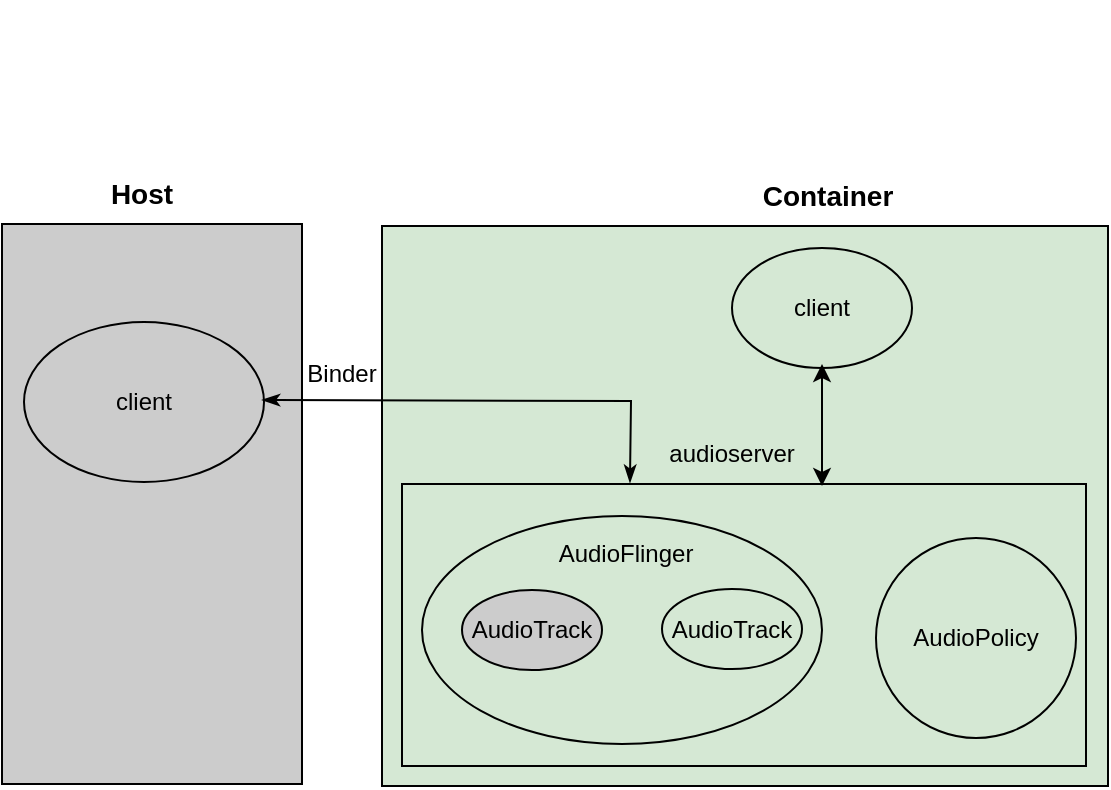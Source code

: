 <mxfile version="26.2.13">
  <diagram name="Page-1" id="jQtDj7ynQ89OkWoKHaAK">
    <mxGraphModel dx="788" dy="497" grid="1" gridSize="10" guides="1" tooltips="1" connect="1" arrows="1" fold="1" page="1" pageScale="1" pageWidth="850" pageHeight="1100" math="0" shadow="0">
      <root>
        <mxCell id="0" />
        <mxCell id="1" parent="0" />
        <mxCell id="0DBIrk33TarPp2UynQot-2" value="" style="rounded=0;whiteSpace=wrap;html=1;fillColor=#D5E8D4;" parent="1" vertex="1">
          <mxGeometry x="360" y="151" width="363" height="280" as="geometry" />
        </mxCell>
        <mxCell id="0DBIrk33TarPp2UynQot-1" value="" style="rounded=0;whiteSpace=wrap;html=1;fillColor=#CCCCCC;" parent="1" vertex="1">
          <mxGeometry x="170" y="150" width="150" height="280" as="geometry" />
        </mxCell>
        <mxCell id="0DBIrk33TarPp2UynQot-3" value="&lt;font style=&quot;font-size: 14px;&quot;&gt;&lt;b&gt;Host&lt;/b&gt;&lt;/font&gt;" style="text;html=1;align=center;verticalAlign=middle;whiteSpace=wrap;rounded=0;" parent="1" vertex="1">
          <mxGeometry x="210" y="120" width="60" height="30" as="geometry" />
        </mxCell>
        <mxCell id="0DBIrk33TarPp2UynQot-4" value="&lt;font style=&quot;font-size: 14px;&quot;&gt;&lt;b&gt;Container&lt;/b&gt;&lt;/font&gt;" style="text;html=1;align=center;verticalAlign=middle;whiteSpace=wrap;rounded=0;" parent="1" vertex="1">
          <mxGeometry x="553" y="121" width="60" height="30" as="geometry" />
        </mxCell>
        <mxCell id="0DBIrk33TarPp2UynQot-6" value="client" style="ellipse;whiteSpace=wrap;html=1;fillColor=#CCCCCC;" parent="1" vertex="1">
          <mxGeometry x="181" y="199" width="120" height="80" as="geometry" />
        </mxCell>
        <mxCell id="0DBIrk33TarPp2UynQot-7" value="client" style="ellipse;whiteSpace=wrap;html=1;fillColor=#D5E8D4;" parent="1" vertex="1">
          <mxGeometry x="535" y="162" width="90" height="60" as="geometry" />
        </mxCell>
        <mxCell id="0DBIrk33TarPp2UynQot-8" value="" style="rounded=0;whiteSpace=wrap;html=1;fillColor=#D5E8D4;" parent="1" vertex="1">
          <mxGeometry x="370" y="280" width="342" height="141" as="geometry" />
        </mxCell>
        <mxCell id="0DBIrk33TarPp2UynQot-9" value="audioserver" style="text;html=1;align=center;verticalAlign=middle;whiteSpace=wrap;rounded=0;" parent="1" vertex="1">
          <mxGeometry x="505" y="250" width="60" height="30" as="geometry" />
        </mxCell>
        <mxCell id="0DBIrk33TarPp2UynQot-11" value="" style="ellipse;whiteSpace=wrap;html=1;fillColor=#D5E8D4;" parent="1" vertex="1">
          <mxGeometry x="380" y="296" width="200" height="114" as="geometry" />
        </mxCell>
        <mxCell id="0DBIrk33TarPp2UynQot-12" value="AudioPolicy" style="ellipse;whiteSpace=wrap;html=1;fillColor=#D5E8D4;" parent="1" vertex="1">
          <mxGeometry x="607" y="307" width="100" height="100" as="geometry" />
        </mxCell>
        <mxCell id="0DBIrk33TarPp2UynQot-18" value="" style="endArrow=classic;startArrow=classic;html=1;rounded=0;" parent="1" edge="1">
          <mxGeometry width="50" height="50" relative="1" as="geometry">
            <mxPoint x="580" y="281" as="sourcePoint" />
            <mxPoint x="580" y="220" as="targetPoint" />
          </mxGeometry>
        </mxCell>
        <mxCell id="0DBIrk33TarPp2UynQot-25" value="" style="endArrow=classicThin;html=1;rounded=0;exitX=1;exitY=0.5;exitDx=0;exitDy=0;entryX=0.123;entryY=0.004;entryDx=0;entryDy=0;entryPerimeter=0;strokeColor=default;edgeStyle=orthogonalEdgeStyle;jumpStyle=line;targetPerimeterSpacing=0;flowAnimation=0;shadow=0;startArrow=classicThin;startFill=1;endFill=1;" parent="1" edge="1">
          <mxGeometry width="50" height="50" relative="1" as="geometry">
            <mxPoint x="300" y="238" as="sourcePoint" />
            <mxPoint x="483.98" y="279.36" as="targetPoint" />
          </mxGeometry>
        </mxCell>
        <mxCell id="0DBIrk33TarPp2UynQot-28" value="" style="endArrow=none;html=1;rounded=0;shape=link;strokeColor=none;" parent="1" edge="1">
          <mxGeometry width="50" height="50" relative="1" as="geometry">
            <mxPoint x="200" y="90" as="sourcePoint" />
            <mxPoint x="250" y="40" as="targetPoint" />
          </mxGeometry>
        </mxCell>
        <mxCell id="0DBIrk33TarPp2UynQot-30" value="Binder" style="text;html=1;align=center;verticalAlign=middle;whiteSpace=wrap;rounded=0;" parent="1" vertex="1">
          <mxGeometry x="310" y="210" width="60" height="30" as="geometry" />
        </mxCell>
        <mxCell id="0DBIrk33TarPp2UynQot-32" value="AudioTrack" style="ellipse;whiteSpace=wrap;html=1;fillColor=#CCCCCC;" parent="1" vertex="1">
          <mxGeometry x="400" y="333" width="70" height="40" as="geometry" />
        </mxCell>
        <mxCell id="0DBIrk33TarPp2UynQot-33" value="AudioTrack" style="ellipse;whiteSpace=wrap;html=1;fillColor=#D5E8D4;" parent="1" vertex="1">
          <mxGeometry x="500" y="332.5" width="70" height="40" as="geometry" />
        </mxCell>
        <mxCell id="ljTGaXXVBQ-9jjL299ay-1" value="AudioFlinger" style="text;html=1;align=center;verticalAlign=middle;whiteSpace=wrap;rounded=0;" vertex="1" parent="1">
          <mxGeometry x="452" y="300" width="60" height="30" as="geometry" />
        </mxCell>
      </root>
    </mxGraphModel>
  </diagram>
</mxfile>
